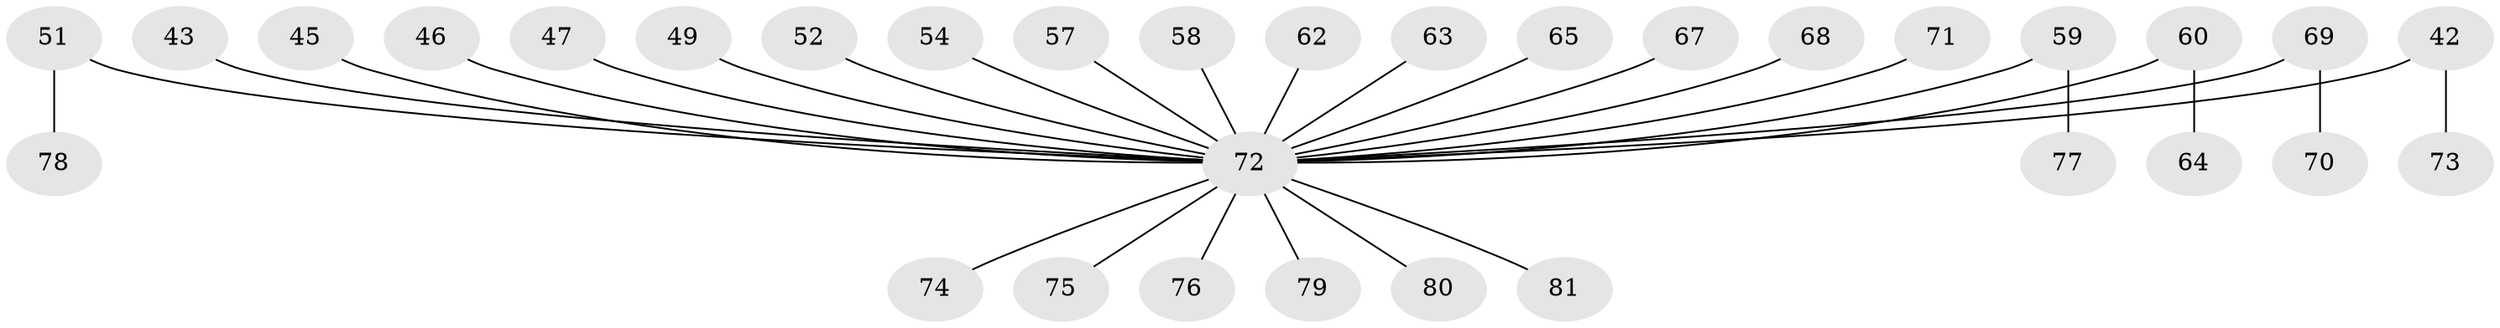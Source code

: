 // original degree distribution, {2: 0.2345679012345679, 7: 0.012345679012345678, 5: 0.037037037037037035, 4: 0.04938271604938271, 3: 0.18518518518518517, 1: 0.48148148148148145}
// Generated by graph-tools (version 1.1) at 2025/56/03/04/25 21:56:49]
// undirected, 32 vertices, 31 edges
graph export_dot {
graph [start="1"]
  node [color=gray90,style=filled];
  42;
  43;
  45;
  46;
  47;
  49;
  51;
  52;
  54;
  57 [super="+40"];
  58;
  59;
  60;
  62;
  63;
  64;
  65;
  67;
  68;
  69 [super="+20+35+61"];
  70;
  71;
  72 [super="+7+8+9+23+13+32+50+48+30+53+36+56+37+55+39+66+41"];
  73;
  74;
  75;
  76;
  77;
  78;
  79;
  80;
  81;
  42 -- 73;
  42 -- 72;
  43 -- 72;
  45 -- 72;
  46 -- 72;
  47 -- 72;
  49 -- 72;
  51 -- 78;
  51 -- 72;
  52 -- 72;
  54 -- 72;
  57 -- 72;
  58 -- 72;
  59 -- 77;
  59 -- 72;
  60 -- 64;
  60 -- 72;
  62 -- 72;
  63 -- 72;
  65 -- 72;
  67 -- 72;
  68 -- 72;
  69 -- 70;
  69 -- 72;
  71 -- 72;
  72 -- 79;
  72 -- 75;
  72 -- 81;
  72 -- 76;
  72 -- 74;
  72 -- 80;
}
